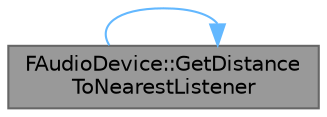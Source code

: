 digraph "FAudioDevice::GetDistanceToNearestListener"
{
 // INTERACTIVE_SVG=YES
 // LATEX_PDF_SIZE
  bgcolor="transparent";
  edge [fontname=Helvetica,fontsize=10,labelfontname=Helvetica,labelfontsize=10];
  node [fontname=Helvetica,fontsize=10,shape=box,height=0.2,width=0.4];
  rankdir="LR";
  Node1 [id="Node000001",label="FAudioDevice::GetDistance\lToNearestListener",height=0.2,width=0.4,color="gray40", fillcolor="grey60", style="filled", fontcolor="black",tooltip="Returns the distance to the nearest listener from the given location."];
  Node1 -> Node1 [id="edge1_Node000001_Node000001",color="steelblue1",style="solid",tooltip=" "];
}

